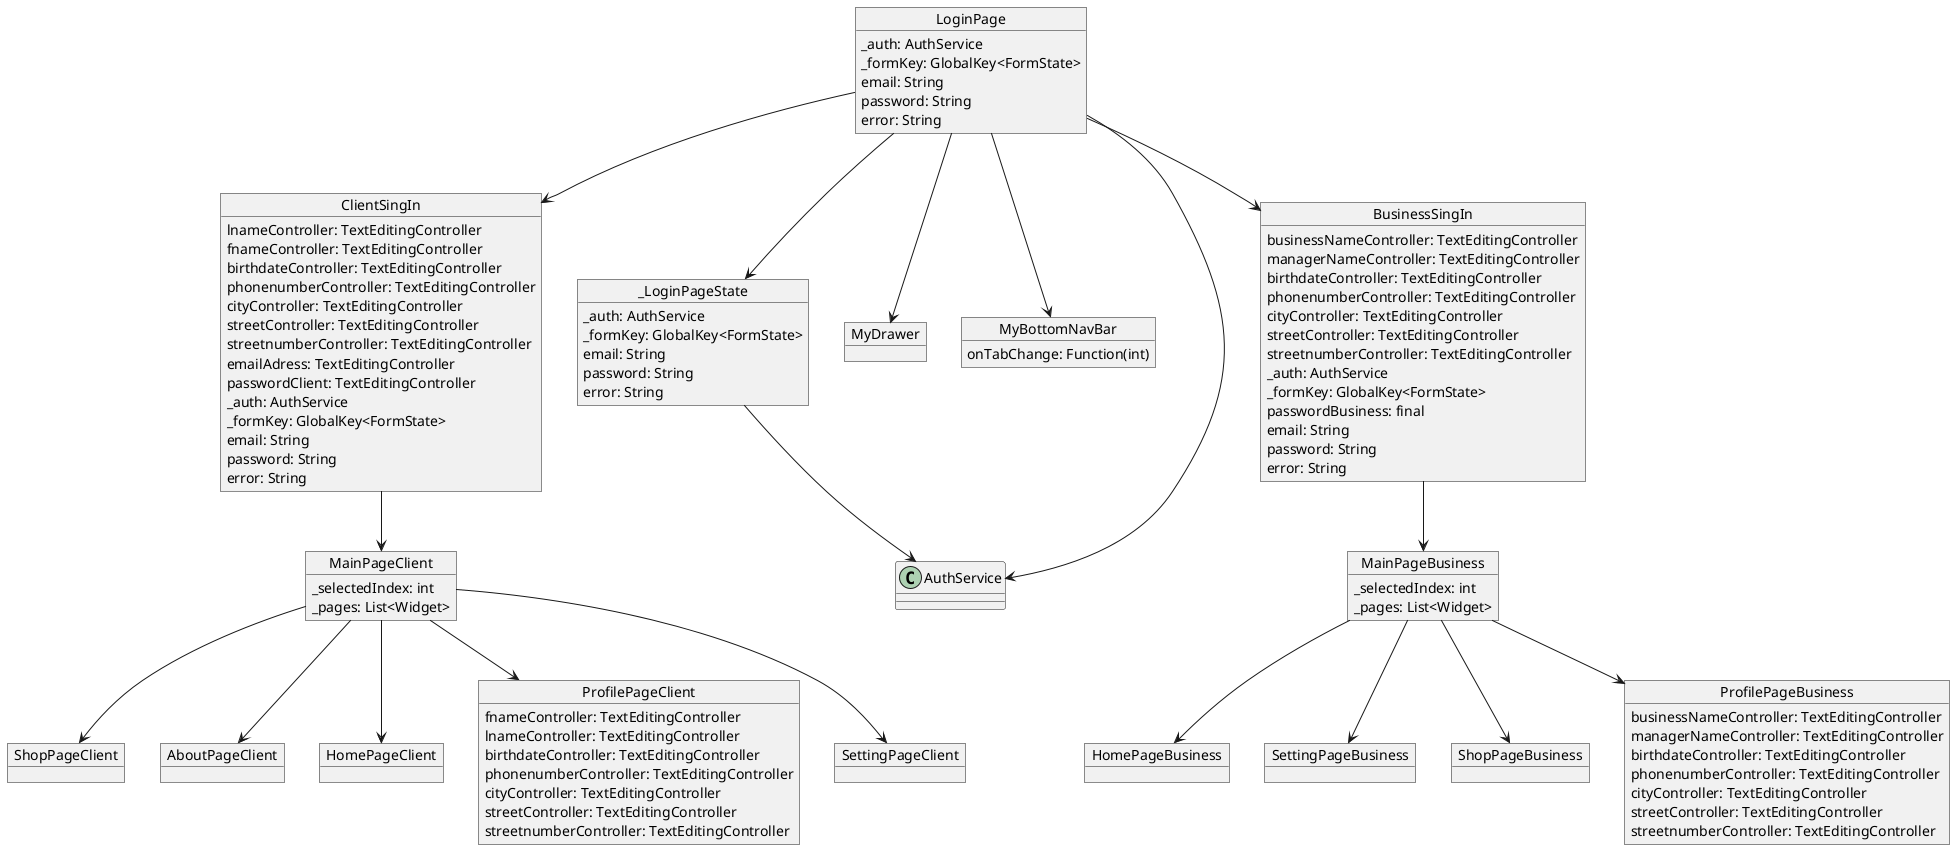 @startuml BarrelSnap_ObjectDiagram

object LoginPage {
  _auth: AuthService
  _formKey: GlobalKey<FormState>
  email: String
  password: String
  error: String
}

object _LoginPageState {
  _auth: AuthService
  _formKey: GlobalKey<FormState>
  email: String
  password: String
  error: String
}

object AboutPageClient {
}

object ClientSingIn {
  lnameController: TextEditingController
  fnameController: TextEditingController
  birthdateController: TextEditingController
  phonenumberController: TextEditingController
  cityController: TextEditingController
  streetController: TextEditingController
  streetnumberController: TextEditingController
  emailAdress: TextEditingController
  passwordClient: TextEditingController
  _auth: AuthService
  _formKey: GlobalKey<FormState>
  email: String
  password: String
  error: String
}

object HomePageClient {
}

object MainPageClient {
  _selectedIndex: int
  _pages: List<Widget>
}

object MyDrawer {
}

object MyBottomNavBar {
  onTabChange: Function(int)
}

object ProfilePageClient {
  fnameController: TextEditingController
  lnameController: TextEditingController
  birthdateController: TextEditingController
  phonenumberController: TextEditingController
  cityController: TextEditingController
  streetController: TextEditingController
  streetnumberController: TextEditingController
}

object SettingPageClient {
}

object ShopPageClient {
}

object BusinessSingIn {
  businessNameController: TextEditingController
  managerNameController: TextEditingController
  birthdateController: TextEditingController
  phonenumberController: TextEditingController
  cityController: TextEditingController
  streetController: TextEditingController
  streetnumberController: TextEditingController
  _auth: AuthService
  _formKey: GlobalKey<FormState>
  passwordBusiness: final
  email: String
  password: String
  error: String
}

object ProfilePageBusiness {
  businessNameController: TextEditingController
  managerNameController: TextEditingController
  birthdateController: TextEditingController
  phonenumberController: TextEditingController
  cityController: TextEditingController
  streetController: TextEditingController
  streetnumberController: TextEditingController
}

object HomePageBusiness {
}

object SettingPageBusiness {
}

object ShopPageBusiness {
}

object MainPageBusiness {
  _selectedIndex: int
  _pages: List<Widget>
}

LoginPage --> _LoginPageState
LoginPage --> AuthService
_LoginPageState --> AuthService
LoginPage --> ClientSingIn
LoginPage --> BusinessSingIn
LoginPage --> MyDrawer
LoginPage --> MyBottomNavBar
ClientSingIn --> MainPageClient
BusinessSingIn --> MainPageBusiness
MainPageClient --> HomePageClient
MainPageClient --> ShopPageClient
MainPageClient --> ProfilePageClient
MainPageClient --> SettingPageClient
MainPageClient --> AboutPageClient
MainPageBusiness --> HomePageBusiness
MainPageBusiness --> ShopPageBusiness
MainPageBusiness --> ProfilePageBusiness
MainPageBusiness --> SettingPageBusiness

@enduml
